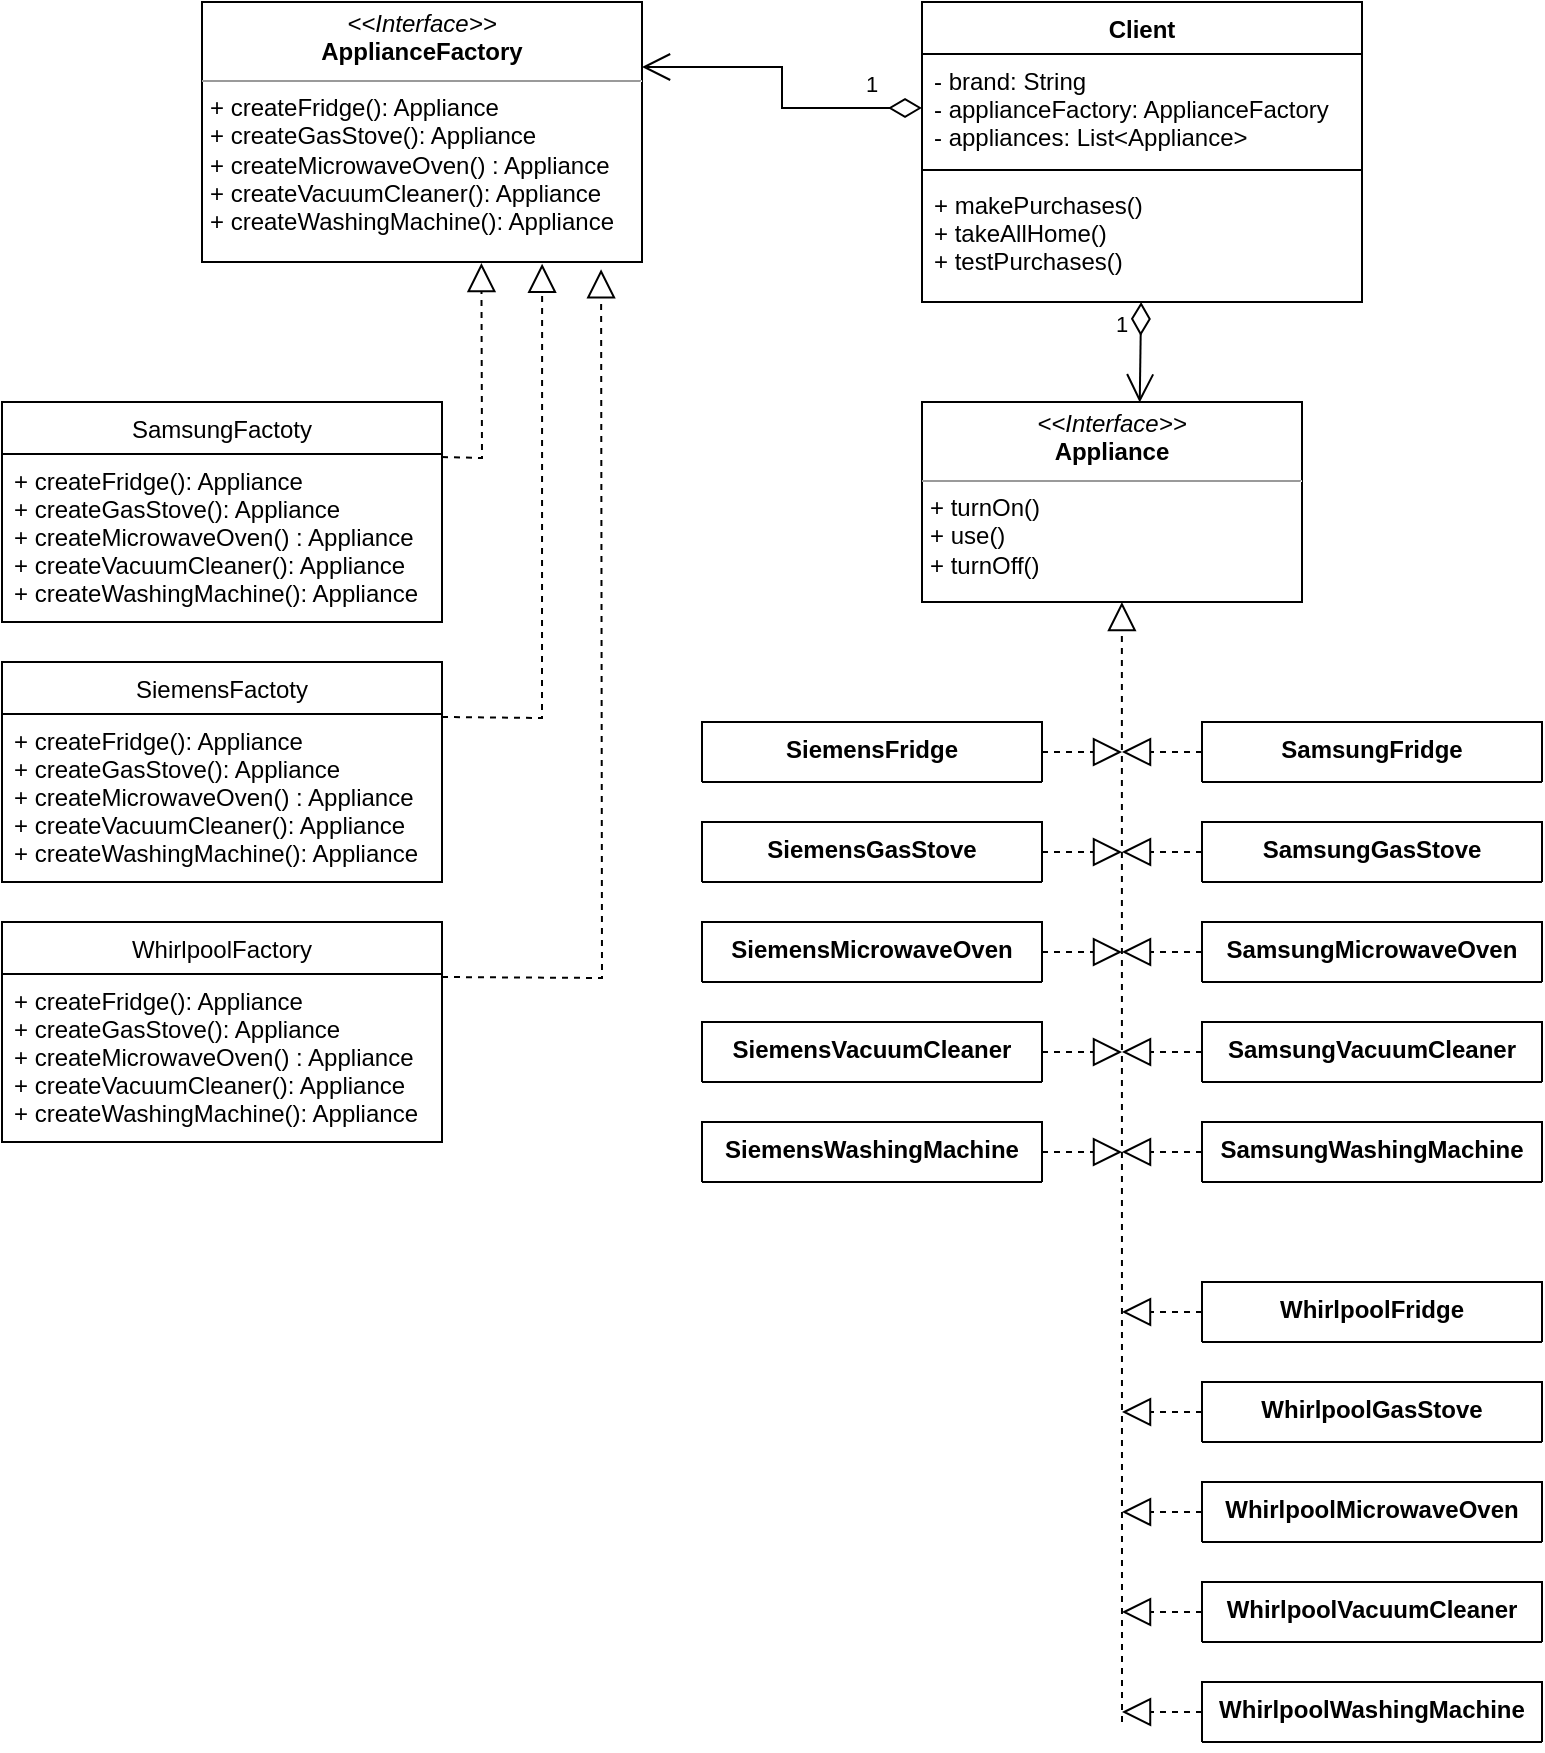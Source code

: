 <mxfile version="20.5.3" type="embed"><diagram id="23iRSUPoRavnBvh4doch" name="Page-1"><mxGraphModel dx="264" dy="424" grid="1" gridSize="10" guides="1" tooltips="1" connect="1" arrows="1" fold="1" page="1" pageScale="1" pageWidth="827" pageHeight="1169" math="0" shadow="0"><root><mxCell id="0"/><mxCell id="1" parent="0"/><mxCell id="2" value="&lt;p style=&quot;margin:0px;margin-top:4px;text-align:center;&quot;&gt;&lt;i&gt;&amp;lt;&amp;lt;Interface&amp;gt;&amp;gt;&lt;/i&gt;&lt;br&gt;&lt;b&gt;Appliance&lt;/b&gt;&lt;/p&gt;&lt;hr size=&quot;1&quot;&gt;&lt;p style=&quot;margin:0px;margin-left:4px;&quot;&gt;+ turnOn()&lt;br&gt;+ use()&lt;/p&gt;&lt;p style=&quot;margin:0px;margin-left:4px;&quot;&gt;+ turnOff()&lt;/p&gt;" style="verticalAlign=top;align=left;overflow=fill;fontSize=12;fontFamily=Helvetica;html=1;" parent="1" vertex="1"><mxGeometry x="500" y="240" width="190" height="100" as="geometry"/></mxCell><mxCell id="3" value="Client" style="swimlane;fontStyle=1;align=center;verticalAlign=top;childLayout=stackLayout;horizontal=1;startSize=26;horizontalStack=0;resizeParent=1;resizeParentMax=0;resizeLast=0;collapsible=1;marginBottom=0;" parent="1" vertex="1"><mxGeometry x="500" y="40" width="220" height="150" as="geometry"/></mxCell><mxCell id="4" value="- brand: String&#10;- applianceFactory: ApplianceFactory&#10;- appliances: List&lt;Appliance&gt;" style="text;strokeColor=none;fillColor=none;align=left;verticalAlign=top;spacingLeft=4;spacingRight=4;overflow=hidden;rotatable=0;points=[[0,0.5],[1,0.5]];portConstraint=eastwest;" parent="3" vertex="1"><mxGeometry y="26" width="220" height="54" as="geometry"/></mxCell><mxCell id="5" value="" style="line;strokeWidth=1;fillColor=none;align=left;verticalAlign=middle;spacingTop=-1;spacingLeft=3;spacingRight=3;rotatable=0;labelPosition=right;points=[];portConstraint=eastwest;strokeColor=inherit;" parent="3" vertex="1"><mxGeometry y="80" width="220" height="8" as="geometry"/></mxCell><mxCell id="6" value="+ makePurchases()&#10;+ takeAllHome()&#10;+ testPurchases()" style="text;strokeColor=none;fillColor=none;align=left;verticalAlign=top;spacingLeft=4;spacingRight=4;overflow=hidden;rotatable=0;points=[[0,0.5],[1,0.5]];portConstraint=eastwest;" parent="3" vertex="1"><mxGeometry y="88" width="220" height="62" as="geometry"/></mxCell><mxCell id="18" value="&lt;p style=&quot;margin:0px;margin-top:4px;text-align:center;&quot;&gt;&lt;i&gt;&amp;lt;&amp;lt;Interface&amp;gt;&amp;gt;&lt;/i&gt;&lt;br&gt;&lt;b&gt;ApplianceFactory&lt;/b&gt;&lt;/p&gt;&lt;hr size=&quot;1&quot;&gt;&lt;p style=&quot;margin:0px;margin-left:4px;&quot;&gt;+ createFridge(): Appliance&lt;br&gt;+ createGasStove(): Appliance&lt;/p&gt;&lt;p style=&quot;margin:0px;margin-left:4px;&quot;&gt;+ createMicrowaveOven() : Appliance&lt;/p&gt;&lt;p style=&quot;margin:0px;margin-left:4px;&quot;&gt;+ createVacuumCleaner(): Appliance&lt;/p&gt;&lt;p style=&quot;margin:0px;margin-left:4px;&quot;&gt;+ createWashingMachine(): Appliance&lt;/p&gt;" style="verticalAlign=top;align=left;overflow=fill;fontSize=12;fontFamily=Helvetica;html=1;" parent="1" vertex="1"><mxGeometry x="140" y="40" width="220" height="130" as="geometry"/></mxCell><mxCell id="22" value="SamsungFactoty" style="swimlane;fontStyle=0;childLayout=stackLayout;horizontal=1;startSize=26;fillColor=none;horizontalStack=0;resizeParent=1;resizeParentMax=0;resizeLast=0;collapsible=1;marginBottom=0;" parent="1" vertex="1"><mxGeometry x="40" y="240" width="220" height="110" as="geometry"/></mxCell><mxCell id="23" value="+ createFridge(): Appliance&#10;+ createGasStove(): Appliance&#10;+ createMicrowaveOven() : Appliance&#10;+ createVacuumCleaner(): Appliance&#10;+ createWashingMachine(): Appliance" style="text;strokeColor=none;fillColor=none;align=left;verticalAlign=top;spacingLeft=4;spacingRight=4;overflow=hidden;rotatable=0;points=[[0,0.5],[1,0.5]];portConstraint=eastwest;" parent="22" vertex="1"><mxGeometry y="26" width="220" height="84" as="geometry"/></mxCell><mxCell id="34" value="SiemensFactoty" style="swimlane;fontStyle=0;childLayout=stackLayout;horizontal=1;startSize=26;fillColor=none;horizontalStack=0;resizeParent=1;resizeParentMax=0;resizeLast=0;collapsible=1;marginBottom=0;" parent="1" vertex="1"><mxGeometry x="40" y="370" width="220" height="110" as="geometry"/></mxCell><mxCell id="35" value="+ createFridge(): Appliance&#10;+ createGasStove(): Appliance&#10;+ createMicrowaveOven() : Appliance&#10;+ createVacuumCleaner(): Appliance&#10;+ createWashingMachine(): Appliance" style="text;strokeColor=none;fillColor=none;align=left;verticalAlign=top;spacingLeft=4;spacingRight=4;overflow=hidden;rotatable=0;points=[[0,0.5],[1,0.5]];portConstraint=eastwest;" parent="34" vertex="1"><mxGeometry y="26" width="220" height="84" as="geometry"/></mxCell><mxCell id="36" value="WhirlpoolFactory" style="swimlane;fontStyle=0;childLayout=stackLayout;horizontal=1;startSize=26;fillColor=none;horizontalStack=0;resizeParent=1;resizeParentMax=0;resizeLast=0;collapsible=1;marginBottom=0;" parent="1" vertex="1"><mxGeometry x="40" y="500" width="220" height="110" as="geometry"/></mxCell><mxCell id="37" value="+ createFridge(): Appliance&#10;+ createGasStove(): Appliance&#10;+ createMicrowaveOven() : Appliance&#10;+ createVacuumCleaner(): Appliance&#10;+ createWashingMachine(): Appliance" style="text;strokeColor=none;fillColor=none;align=left;verticalAlign=top;spacingLeft=4;spacingRight=4;overflow=hidden;rotatable=0;points=[[0,0.5],[1,0.5]];portConstraint=eastwest;" parent="36" vertex="1"><mxGeometry y="26" width="220" height="84" as="geometry"/></mxCell><mxCell id="58" value="SamsungFridge" style="swimlane;fontStyle=1;align=center;verticalAlign=top;childLayout=stackLayout;horizontal=1;startSize=130;horizontalStack=0;resizeParent=1;resizeParentMax=0;resizeLast=0;collapsible=1;marginBottom=0;" parent="1" vertex="1"><mxGeometry x="640" y="400" width="170" height="30" as="geometry"/></mxCell><mxCell id="62" value="SamsungGasStove" style="swimlane;fontStyle=1;align=center;verticalAlign=top;childLayout=stackLayout;horizontal=1;startSize=130;horizontalStack=0;resizeParent=1;resizeParentMax=0;resizeLast=0;collapsible=1;marginBottom=0;" parent="1" vertex="1"><mxGeometry x="640" y="450" width="170" height="30" as="geometry"/></mxCell><mxCell id="63" value="SamsungMicrowaveOven" style="swimlane;fontStyle=1;align=center;verticalAlign=top;childLayout=stackLayout;horizontal=1;startSize=130;horizontalStack=0;resizeParent=1;resizeParentMax=0;resizeLast=0;collapsible=1;marginBottom=0;" parent="1" vertex="1"><mxGeometry x="640" y="500" width="170" height="30" as="geometry"/></mxCell><mxCell id="64" value="SamsungVacuumCleaner" style="swimlane;fontStyle=1;align=center;verticalAlign=top;childLayout=stackLayout;horizontal=1;startSize=130;horizontalStack=0;resizeParent=1;resizeParentMax=0;resizeLast=0;collapsible=1;marginBottom=0;" parent="1" vertex="1"><mxGeometry x="640" y="550" width="170" height="30" as="geometry"/></mxCell><mxCell id="65" value="SamsungWashingMachine" style="swimlane;fontStyle=1;align=center;verticalAlign=top;childLayout=stackLayout;horizontal=1;startSize=130;horizontalStack=0;resizeParent=1;resizeParentMax=0;resizeLast=0;collapsible=1;marginBottom=0;" parent="1" vertex="1"><mxGeometry x="640" y="600" width="170" height="30" as="geometry"/></mxCell><mxCell id="66" value="SiemensFridge" style="swimlane;fontStyle=1;align=center;verticalAlign=top;childLayout=stackLayout;horizontal=1;startSize=130;horizontalStack=0;resizeParent=1;resizeParentMax=0;resizeLast=0;collapsible=1;marginBottom=0;" parent="1" vertex="1"><mxGeometry x="390" y="400" width="170" height="30" as="geometry"/></mxCell><mxCell id="67" value="SiemensGasStove" style="swimlane;fontStyle=1;align=center;verticalAlign=top;childLayout=stackLayout;horizontal=1;startSize=130;horizontalStack=0;resizeParent=1;resizeParentMax=0;resizeLast=0;collapsible=1;marginBottom=0;" parent="1" vertex="1"><mxGeometry x="390" y="450" width="170" height="30" as="geometry"/></mxCell><mxCell id="68" value="SiemensMicrowaveOven" style="swimlane;fontStyle=1;align=center;verticalAlign=top;childLayout=stackLayout;horizontal=1;startSize=130;horizontalStack=0;resizeParent=1;resizeParentMax=0;resizeLast=0;collapsible=1;marginBottom=0;" parent="1" vertex="1"><mxGeometry x="390" y="500" width="170" height="30" as="geometry"/></mxCell><mxCell id="69" value="SiemensVacuumCleaner" style="swimlane;fontStyle=1;align=center;verticalAlign=top;childLayout=stackLayout;horizontal=1;startSize=130;horizontalStack=0;resizeParent=1;resizeParentMax=0;resizeLast=0;collapsible=1;marginBottom=0;" parent="1" vertex="1"><mxGeometry x="390" y="550" width="170" height="30" as="geometry"/></mxCell><mxCell id="70" value="SiemensWashingMachine" style="swimlane;fontStyle=1;align=center;verticalAlign=top;childLayout=stackLayout;horizontal=1;startSize=130;horizontalStack=0;resizeParent=1;resizeParentMax=0;resizeLast=0;collapsible=1;marginBottom=0;" parent="1" vertex="1"><mxGeometry x="390" y="600" width="170" height="30" as="geometry"/></mxCell><mxCell id="71" value="" style="endArrow=block;dashed=1;endFill=0;endSize=12;html=1;rounded=0;entryX=0.526;entryY=1;entryDx=0;entryDy=0;entryPerimeter=0;" parent="1" target="2" edge="1"><mxGeometry width="160" relative="1" as="geometry"><mxPoint x="600" y="900" as="sourcePoint"/><mxPoint x="584" y="420" as="targetPoint"/></mxGeometry></mxCell><mxCell id="76" value="" style="endArrow=block;dashed=1;endFill=0;endSize=12;html=1;rounded=0;exitX=1;exitY=0.5;exitDx=0;exitDy=0;" parent="1" source="70" edge="1"><mxGeometry width="160" relative="1" as="geometry"><mxPoint x="500" y="590" as="sourcePoint"/><mxPoint x="600" y="615" as="targetPoint"/></mxGeometry></mxCell><mxCell id="78" value="" style="endArrow=block;dashed=1;endFill=0;endSize=12;html=1;rounded=0;exitX=1;exitY=0.5;exitDx=0;exitDy=0;" parent="1" source="69" edge="1"><mxGeometry width="160" relative="1" as="geometry"><mxPoint x="570" y="625" as="sourcePoint"/><mxPoint x="600" y="565" as="targetPoint"/></mxGeometry></mxCell><mxCell id="79" value="" style="endArrow=block;dashed=1;endFill=0;endSize=12;html=1;rounded=0;exitX=1;exitY=0.5;exitDx=0;exitDy=0;" parent="1" source="68" edge="1"><mxGeometry width="160" relative="1" as="geometry"><mxPoint x="570" y="575" as="sourcePoint"/><mxPoint x="600" y="515" as="targetPoint"/></mxGeometry></mxCell><mxCell id="80" value="" style="endArrow=block;dashed=1;endFill=0;endSize=12;html=1;rounded=0;exitX=1;exitY=0.5;exitDx=0;exitDy=0;" parent="1" source="67" edge="1"><mxGeometry width="160" relative="1" as="geometry"><mxPoint x="570" y="525" as="sourcePoint"/><mxPoint x="600" y="465" as="targetPoint"/></mxGeometry></mxCell><mxCell id="81" value="" style="endArrow=block;dashed=1;endFill=0;endSize=12;html=1;rounded=0;exitX=1;exitY=0.5;exitDx=0;exitDy=0;" parent="1" source="66" edge="1"><mxGeometry width="160" relative="1" as="geometry"><mxPoint x="570" y="475" as="sourcePoint"/><mxPoint x="600" y="415" as="targetPoint"/></mxGeometry></mxCell><mxCell id="82" value="WhirlpoolFridge" style="swimlane;fontStyle=1;align=center;verticalAlign=top;childLayout=stackLayout;horizontal=1;startSize=130;horizontalStack=0;resizeParent=1;resizeParentMax=0;resizeLast=0;collapsible=1;marginBottom=0;" parent="1" vertex="1"><mxGeometry x="640" y="680" width="170" height="30" as="geometry"/></mxCell><mxCell id="83" value="WhirlpoolGasStove" style="swimlane;fontStyle=1;align=center;verticalAlign=top;childLayout=stackLayout;horizontal=1;startSize=130;horizontalStack=0;resizeParent=1;resizeParentMax=0;resizeLast=0;collapsible=1;marginBottom=0;" parent="1" vertex="1"><mxGeometry x="640" y="730" width="170" height="30" as="geometry"><mxRectangle x="640" y="730" width="150" height="130" as="alternateBounds"/></mxGeometry></mxCell><mxCell id="84" value="WhirlpoolMicrowaveOven" style="swimlane;fontStyle=1;align=center;verticalAlign=top;childLayout=stackLayout;horizontal=1;startSize=130;horizontalStack=0;resizeParent=1;resizeParentMax=0;resizeLast=0;collapsible=1;marginBottom=0;" parent="1" vertex="1" collapsed="1"><mxGeometry x="640" y="780" width="170" height="30" as="geometry"><mxRectangle x="640" y="780" width="170" height="30" as="alternateBounds"/></mxGeometry></mxCell><mxCell id="85" value="WhirlpoolVacuumCleaner" style="swimlane;fontStyle=1;align=center;verticalAlign=top;childLayout=stackLayout;horizontal=1;startSize=130;horizontalStack=0;resizeParent=1;resizeParentMax=0;resizeLast=0;collapsible=1;marginBottom=0;" parent="1" vertex="1"><mxGeometry x="640" y="830" width="170" height="30" as="geometry"/></mxCell><mxCell id="86" value="WhirlpoolWashingMachine" style="swimlane;fontStyle=1;align=center;verticalAlign=top;childLayout=stackLayout;horizontal=1;startSize=130;horizontalStack=0;resizeParent=1;resizeParentMax=0;resizeLast=0;collapsible=1;marginBottom=0;" parent="1" vertex="1"><mxGeometry x="640" y="880" width="170" height="30" as="geometry"/></mxCell><mxCell id="87" value="" style="endArrow=block;dashed=1;endFill=0;endSize=12;html=1;rounded=0;exitX=0;exitY=0.5;exitDx=0;exitDy=0;" parent="1" source="65" edge="1"><mxGeometry width="160" relative="1" as="geometry"><mxPoint x="630" y="620" as="sourcePoint"/><mxPoint x="600" y="615" as="targetPoint"/></mxGeometry></mxCell><mxCell id="88" value="" style="endArrow=block;dashed=1;endFill=0;endSize=12;html=1;rounded=0;exitX=0;exitY=0.5;exitDx=0;exitDy=0;" parent="1" source="64" edge="1"><mxGeometry width="160" relative="1" as="geometry"><mxPoint x="650" y="625" as="sourcePoint"/><mxPoint x="600" y="565" as="targetPoint"/></mxGeometry></mxCell><mxCell id="89" value="" style="endArrow=block;dashed=1;endFill=0;endSize=12;html=1;rounded=0;exitX=0;exitY=0.5;exitDx=0;exitDy=0;" parent="1" source="63" edge="1"><mxGeometry width="160" relative="1" as="geometry"><mxPoint x="650" y="575" as="sourcePoint"/><mxPoint x="600" y="515" as="targetPoint"/></mxGeometry></mxCell><mxCell id="90" value="" style="endArrow=block;dashed=1;endFill=0;endSize=12;html=1;rounded=0;exitX=0;exitY=0.5;exitDx=0;exitDy=0;" parent="1" source="62" edge="1"><mxGeometry width="160" relative="1" as="geometry"><mxPoint x="650" y="525" as="sourcePoint"/><mxPoint x="600" y="465" as="targetPoint"/></mxGeometry></mxCell><mxCell id="91" value="" style="endArrow=block;dashed=1;endFill=0;endSize=12;html=1;rounded=0;exitX=0;exitY=0.5;exitDx=0;exitDy=0;" parent="1" source="58" edge="1"><mxGeometry width="160" relative="1" as="geometry"><mxPoint x="650" y="475" as="sourcePoint"/><mxPoint x="600" y="415" as="targetPoint"/></mxGeometry></mxCell><mxCell id="93" value="" style="endArrow=block;dashed=1;endFill=0;endSize=12;html=1;rounded=0;exitX=0;exitY=0.5;exitDx=0;exitDy=0;" parent="1" source="82" edge="1"><mxGeometry width="160" relative="1" as="geometry"><mxPoint x="650" y="625" as="sourcePoint"/><mxPoint x="600" y="695" as="targetPoint"/></mxGeometry></mxCell><mxCell id="94" value="" style="endArrow=block;dashed=1;endFill=0;endSize=12;html=1;rounded=0;exitX=0;exitY=0.5;exitDx=0;exitDy=0;" parent="1" source="83" edge="1"><mxGeometry width="160" relative="1" as="geometry"><mxPoint x="650" y="705" as="sourcePoint"/><mxPoint x="600" y="745" as="targetPoint"/></mxGeometry></mxCell><mxCell id="95" value="" style="endArrow=block;dashed=1;endFill=0;endSize=12;html=1;rounded=0;exitX=0;exitY=0.5;exitDx=0;exitDy=0;" parent="1" source="84" edge="1"><mxGeometry width="160" relative="1" as="geometry"><mxPoint x="650" y="755" as="sourcePoint"/><mxPoint x="600" y="795" as="targetPoint"/></mxGeometry></mxCell><mxCell id="96" value="" style="endArrow=block;dashed=1;endFill=0;endSize=12;html=1;rounded=0;exitX=0;exitY=0.5;exitDx=0;exitDy=0;" parent="1" source="85" edge="1"><mxGeometry width="160" relative="1" as="geometry"><mxPoint x="650" y="805" as="sourcePoint"/><mxPoint x="600" y="845" as="targetPoint"/></mxGeometry></mxCell><mxCell id="97" value="" style="endArrow=block;dashed=1;endFill=0;endSize=12;html=1;rounded=0;exitX=0;exitY=0.5;exitDx=0;exitDy=0;" parent="1" source="86" edge="1"><mxGeometry width="160" relative="1" as="geometry"><mxPoint x="650" y="855" as="sourcePoint"/><mxPoint x="600" y="895" as="targetPoint"/></mxGeometry></mxCell><mxCell id="98" value="1" style="endArrow=open;html=1;endSize=12;startArrow=diamondThin;startSize=14;startFill=0;edgeStyle=orthogonalEdgeStyle;align=left;verticalAlign=bottom;rounded=0;exitX=0;exitY=0.5;exitDx=0;exitDy=0;entryX=1;entryY=0.25;entryDx=0;entryDy=0;" edge="1" parent="1" source="4" target="18"><mxGeometry x="-0.626" y="-3" relative="1" as="geometry"><mxPoint x="280" y="180" as="sourcePoint"/><mxPoint x="440" y="180" as="targetPoint"/><mxPoint as="offset"/></mxGeometry></mxCell><mxCell id="99" value="1" style="endArrow=open;html=1;endSize=12;startArrow=diamondThin;startSize=14;startFill=0;align=left;verticalAlign=bottom;rounded=0;entryX=0.573;entryY=0.002;entryDx=0;entryDy=0;entryPerimeter=0;" edge="1" parent="1" source="6" target="2"><mxGeometry x="-0.195" y="-14" relative="1" as="geometry"><mxPoint x="420" y="180" as="sourcePoint"/><mxPoint x="580" y="180" as="targetPoint"/><mxPoint as="offset"/></mxGeometry></mxCell><mxCell id="100" value="" style="endArrow=block;dashed=1;endFill=0;endSize=12;html=1;rounded=0;exitX=1;exitY=0.25;exitDx=0;exitDy=0;entryX=0.635;entryY=1.004;entryDx=0;entryDy=0;entryPerimeter=0;" edge="1" parent="1" source="22" target="18"><mxGeometry width="160" relative="1" as="geometry"><mxPoint x="230" y="310" as="sourcePoint"/><mxPoint x="390" y="310" as="targetPoint"/><Array as="points"><mxPoint x="280" y="268"/></Array></mxGeometry></mxCell><mxCell id="101" value="" style="endArrow=block;dashed=1;endFill=0;endSize=12;html=1;rounded=0;exitX=1;exitY=0.25;exitDx=0;exitDy=0;entryX=0.773;entryY=1.007;entryDx=0;entryDy=0;entryPerimeter=0;" edge="1" parent="1" source="34" target="18"><mxGeometry width="160" relative="1" as="geometry"><mxPoint x="220" y="260" as="sourcePoint"/><mxPoint x="380" y="260" as="targetPoint"/><Array as="points"><mxPoint x="310" y="398"/></Array></mxGeometry></mxCell><mxCell id="102" value="" style="endArrow=block;dashed=1;endFill=0;endSize=12;html=1;rounded=0;exitX=1;exitY=0.25;exitDx=0;exitDy=0;entryX=0.907;entryY=1.028;entryDx=0;entryDy=0;entryPerimeter=0;" edge="1" parent="1" source="36" target="18"><mxGeometry width="160" relative="1" as="geometry"><mxPoint x="200" y="410" as="sourcePoint"/><mxPoint x="360" y="410" as="targetPoint"/><Array as="points"><mxPoint x="340" y="528"/></Array></mxGeometry></mxCell></root></mxGraphModel></diagram></mxfile>